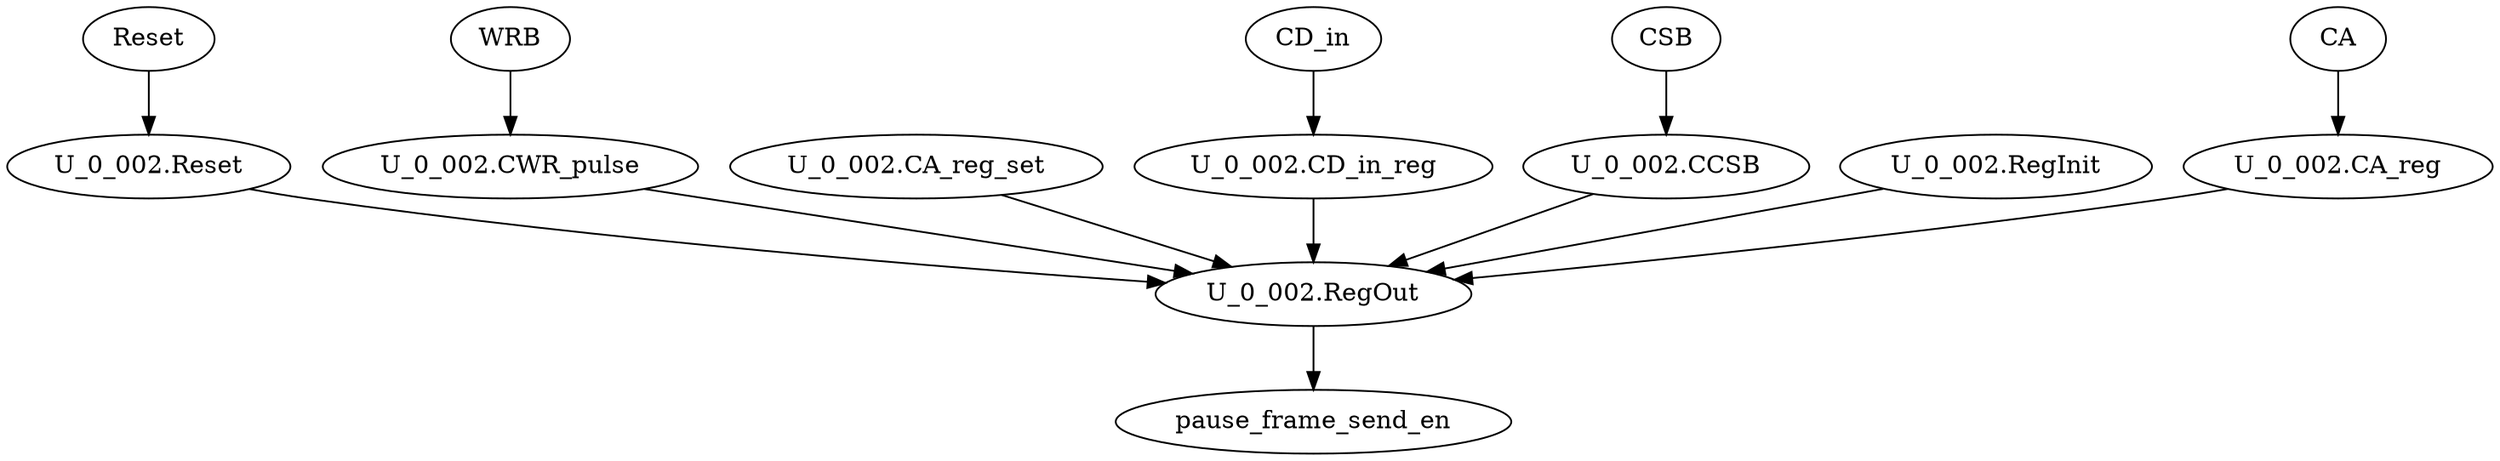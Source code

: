 strict digraph "" {
	Reset	 [complexity=1,
		importance=0.0308170945521,
		rank=0.0308170945521];
	"U_0_002.Reset"	 [complexity=1,
		importance=0.029063591725,
		rank=0.029063591725];
	Reset -> "U_0_002.Reset";
	WRB	 [complexity=4,
		importance=0.0171685902472,
		rank=0.00429214756179];
	"U_0_002.CWR_pulse"	 [complexity=4,
		importance=0.01541508742,
		rank=0.00385377185501];
	WRB -> "U_0_002.CWR_pulse";
	"U_0_002.RegOut"	 [complexity=0,
		importance=0.0136486911662,
		rank=0.0];
	"U_0_002.CWR_pulse" -> "U_0_002.RegOut";
	pause_frame_send_en	 [complexity=0,
		importance=0.00571852560641,
		rank=0.0];
	"U_0_002.CA_reg_set"	 [complexity=4,
		importance=0.0154021939933,
		rank=0.00385054849833];
	"U_0_002.CA_reg_set" -> "U_0_002.RegOut";
	CD_in	 [complexity=2,
		importance=0.0171830953522,
		rank=0.00859154767611];
	"U_0_002.CD_in_reg"	 [complexity=2,
		importance=0.0154295925251,
		rank=0.00771479626255];
	CD_in -> "U_0_002.CD_in_reg";
	"U_0_002.CCSB"	 [complexity=4,
		importance=0.01541508742,
		rank=0.00385377185501];
	"U_0_002.CCSB" -> "U_0_002.RegOut";
	"U_0_002.RegOut" -> pause_frame_send_en;
	"U_0_002.RegInit"	 [complexity=2,
		importance=0.0154021939933,
		rank=0.00770109699667];
	"U_0_002.RegInit" -> "U_0_002.RegOut";
	"U_0_002.CD_in_reg" -> "U_0_002.RegOut";
	"U_0_002.Reset" -> "U_0_002.RegOut";
	"U_0_002.CA_reg"	 [complexity=4,
		importance=0.01541508742,
		rank=0.00385377185501];
	"U_0_002.CA_reg" -> "U_0_002.RegOut";
	CSB	 [complexity=4,
		importance=0.0171685902472,
		rank=0.00429214756179];
	CSB -> "U_0_002.CCSB";
	CA	 [complexity=4,
		importance=0.0171685902472,
		rank=0.00429214756179];
	CA -> "U_0_002.CA_reg";
}
